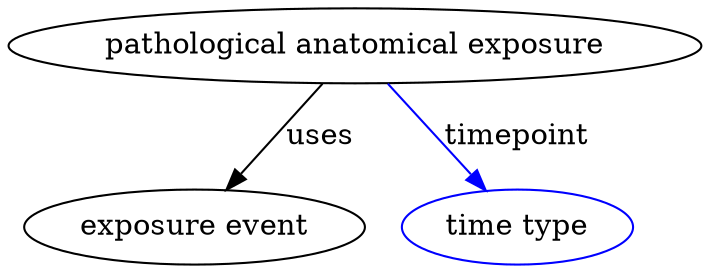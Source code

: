 digraph {
	graph [bb="0,0,259.98,123"];
	node [label="\N"];
	"pathological anatomical exposure"	[height=0.5,
		label="pathological anatomical exposure",
		pos="129.99,105",
		width=3.6108];
	"exposure event"	[height=0.5,
		pos="66.988,18",
		width=1.7693];
	"pathological anatomical exposure" -> "exposure event"	[label=uses,
		lp="114.99,61.5",
		pos="e,79.503,35.885 117.24,86.799 108.13,74.506 95.727,57.774 85.523,44.007"];
	timepoint	[color=blue,
		height=0.5,
		label="time type",
		pos="192.99,18",
		width=1.2277];
	"pathological anatomical exposure" -> timepoint	[color=blue,
		label=timepoint,
		lp="191.49,61.5",
		pos="e,180.69,35.597 142.74,86.799 151.91,74.426 164.41,57.555 174.65,43.738",
		style=solid];
}
